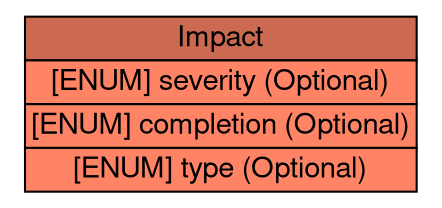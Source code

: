 digraph Impact {
	graph [bb="0,0,204,92",
		rankdir=LR
	];
	node [label="\N"];
	Impact	 [height=1.2778,
		label=<<table BORDER="0" CELLBORDER="1" CELLSPACING="0"> <tr> <td BGCOLOR="#cc6a51" HREF="/idmef_parser/IDMEF/Impact.html" TITLE="The Impact class is used to provide the analyzer&#39;s assessment of the impact of the event on the target(s). It is represented in the IDMEF DTD as follows: "><FONT FACE="Nimbus Sans L">Impact</FONT></td> </tr>" %<tr><td BGCOLOR="#ff8465"  HREF="/idmef_parser/IDMEF/Impact.html" TITLE="Section 10.)"><FONT FACE="Nimbus Sans L">[ENUM] severity (Optional)</FONT></td></tr>%<tr><td BGCOLOR="#ff8465"  HREF="/idmef_parser/IDMEF/Impact.html" TITLE="Section 10.)"><FONT FACE="Nimbus Sans L">[ENUM] completion (Optional)</FONT></td></tr>%<tr><td BGCOLOR="#ff8465"  HREF="/idmef_parser/IDMEF/Impact.html" TITLE="value is &quot;other&quot;.  (See also Section 10.)"><FONT FACE="Nimbus Sans L">[ENUM] type (Optional)</FONT></td></tr>%</table>>,
		pos="102,46",
		shape=plaintext,
		width=2.8333];
}
